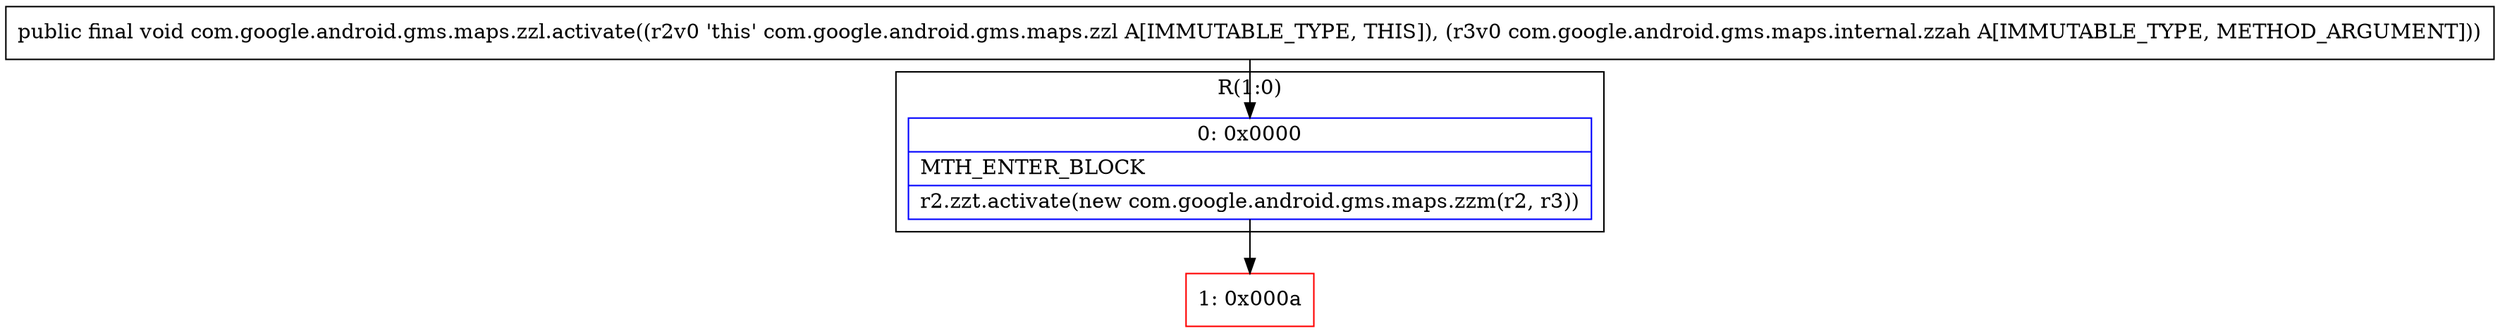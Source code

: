 digraph "CFG forcom.google.android.gms.maps.zzl.activate(Lcom\/google\/android\/gms\/maps\/internal\/zzah;)V" {
subgraph cluster_Region_696084989 {
label = "R(1:0)";
node [shape=record,color=blue];
Node_0 [shape=record,label="{0\:\ 0x0000|MTH_ENTER_BLOCK\l|r2.zzt.activate(new com.google.android.gms.maps.zzm(r2, r3))\l}"];
}
Node_1 [shape=record,color=red,label="{1\:\ 0x000a}"];
MethodNode[shape=record,label="{public final void com.google.android.gms.maps.zzl.activate((r2v0 'this' com.google.android.gms.maps.zzl A[IMMUTABLE_TYPE, THIS]), (r3v0 com.google.android.gms.maps.internal.zzah A[IMMUTABLE_TYPE, METHOD_ARGUMENT])) }"];
MethodNode -> Node_0;
Node_0 -> Node_1;
}

